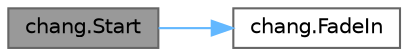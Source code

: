 digraph "chang.Start"
{
 // LATEX_PDF_SIZE
  bgcolor="transparent";
  edge [fontname=Helvetica,fontsize=10,labelfontname=Helvetica,labelfontsize=10];
  node [fontname=Helvetica,fontsize=10,shape=box,height=0.2,width=0.4];
  rankdir="LR";
  Node1 [id="Node000001",label="chang.Start",height=0.2,width=0.4,color="gray40", fillcolor="grey60", style="filled", fontcolor="black",tooltip="Método llamado al iniciar el script. Inicia el efecto de fundido de entrada."];
  Node1 -> Node2 [id="edge1_Node000001_Node000002",color="steelblue1",style="solid",tooltip=" "];
  Node2 [id="Node000002",label="chang.FadeIn",height=0.2,width=0.4,color="grey40", fillcolor="white", style="filled",URL="$classchang.html#a2f59be6f1c6b85eaac0eb3550a901142",tooltip="Corrutina que realiza el efecto de fundido de entrada (pantalla negra a visible)."];
}
